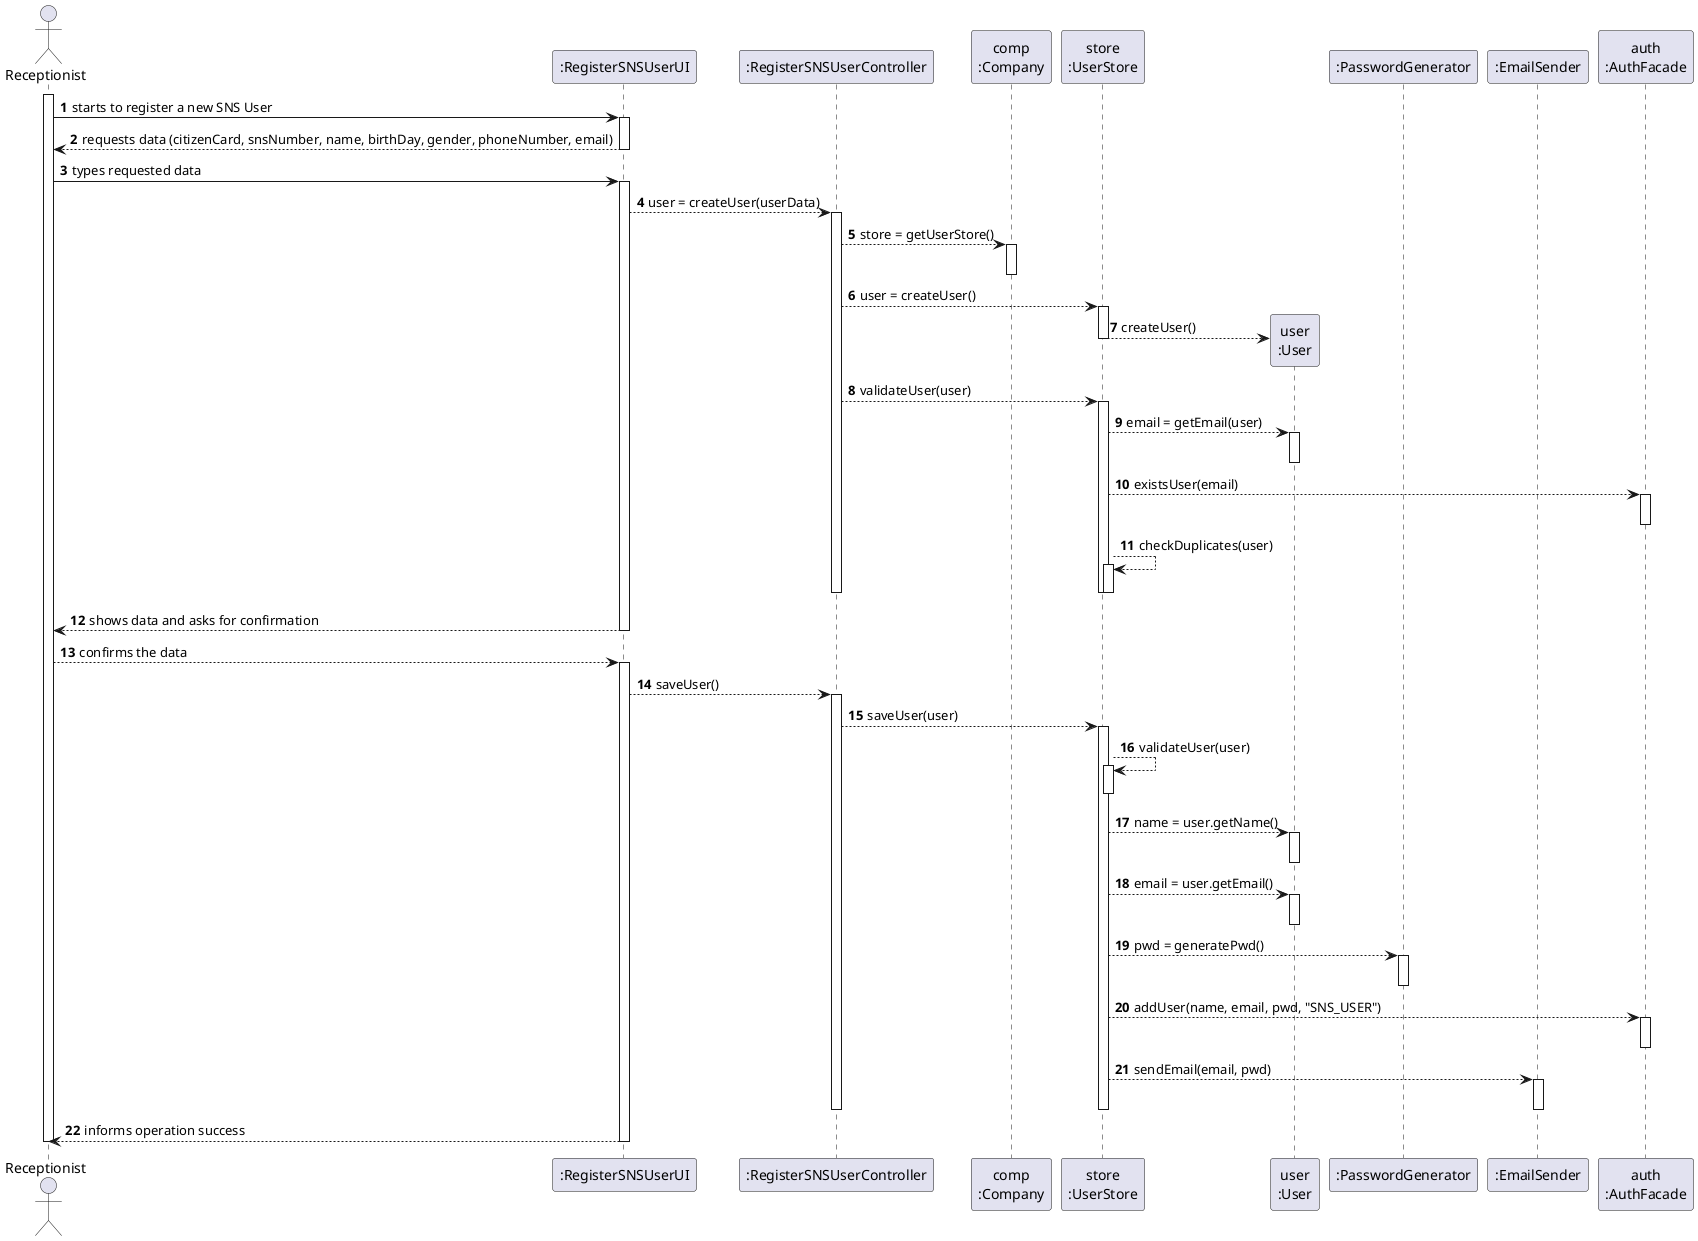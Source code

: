 @startuml Sequence Diagram
autonumber
'hide footbox
actor "Receptionist" as RECEPT

participant ":RegisterSNSUserUI" as UI
participant ":RegisterSNSUserController" as CTRL
participant "comp\n:Company" as COMP
participant "store\n:UserStore" as STORE
participant "user\n:User" as USER
participant ":PasswordGenerator" as PWDGEN
participant ":EmailSender" as EMAIL
participant "auth\n:AuthFacade" as AUTH
' participant "lstSnsU\n:List<SNSUser>" as LIST

activate RECEPT
RECEPT -> UI : starts to register a new SNS User
activate UI
UI --> RECEPT : requests data (citizenCard, snsNumber, name, birthDay, gender, phoneNumber, email)
deactivate UI

RECEPT -> UI : types requested data
activate UI

UI --> CTRL : user = createUser(userData)
activate CTRL

CTRL --> COMP : store = getUserStore()
activate COMP
deactivate COMP

CTRL --> STORE : user = createUser()
activate STORE

STORE --> USER** : createUser()

deactivate STORE

CTRL --> STORE : validateUser(user)
activate STORE

STORE --> USER : email = getEmail(user)
activate USER
deactivate USER

STORE --> AUTH : existsUser(email)
activate AUTH
deactivate AUTH

STORE --> STORE : checkDuplicates(user)
activate STORE
deactivate STORE

deactivate STORE
deactivate CTRL

UI --> RECEPT : shows data and asks for confirmation
deactivate UI


RECEPT --> UI : confirms the data
activate UI

UI --> CTRL : saveUser()
activate CTRL

CTRL --> STORE : saveUser(user)
activate STORE

STORE --> STORE : validateUser(user)
activate STORE
deactivate STORE

STORE --> USER : name = user.getName()
activate USER
deactivate USER

STORE --> USER : email = user.getEmail()
activate USER
deactivate USER

STORE --> PWDGEN : pwd = generatePwd()
activate PWDGEN
deactivate PWDGEN

STORE --> AUTH : addUser(name, email, pwd, "SNS_USER")
activate AUTH
deactivate AUTH

STORE --> EMAIL : sendEmail(email, pwd)
activate EMAIL
deactivate EMAIL

deactivate STORE
deactivate CTRL

UI --> RECEPT : informs operation success
deactivate UI

deactivate RECEPT

@enduml